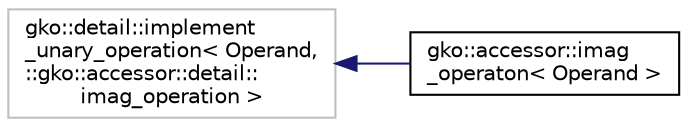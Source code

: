 digraph "Graphical Class Hierarchy"
{
 // INTERACTIVE_SVG=YES
  edge [fontname="Helvetica",fontsize="10",labelfontname="Helvetica",labelfontsize="10"];
  node [fontname="Helvetica",fontsize="10",shape=record];
  rankdir="LR";
  Node1 [label="gko::detail::implement\l_unary_operation\< Operand,\l::gko::accessor::detail::\limag_operation \>",height=0.2,width=0.4,color="grey75", fillcolor="white", style="filled"];
  Node1 -> Node2 [dir="back",color="midnightblue",fontsize="10",style="solid",fontname="Helvetica"];
  Node2 [label="gko::accessor::imag\l_operaton\< Operand \>",height=0.2,width=0.4,color="black", fillcolor="white", style="filled",URL="$structgko_1_1accessor_1_1imag__operaton.html"];
}
